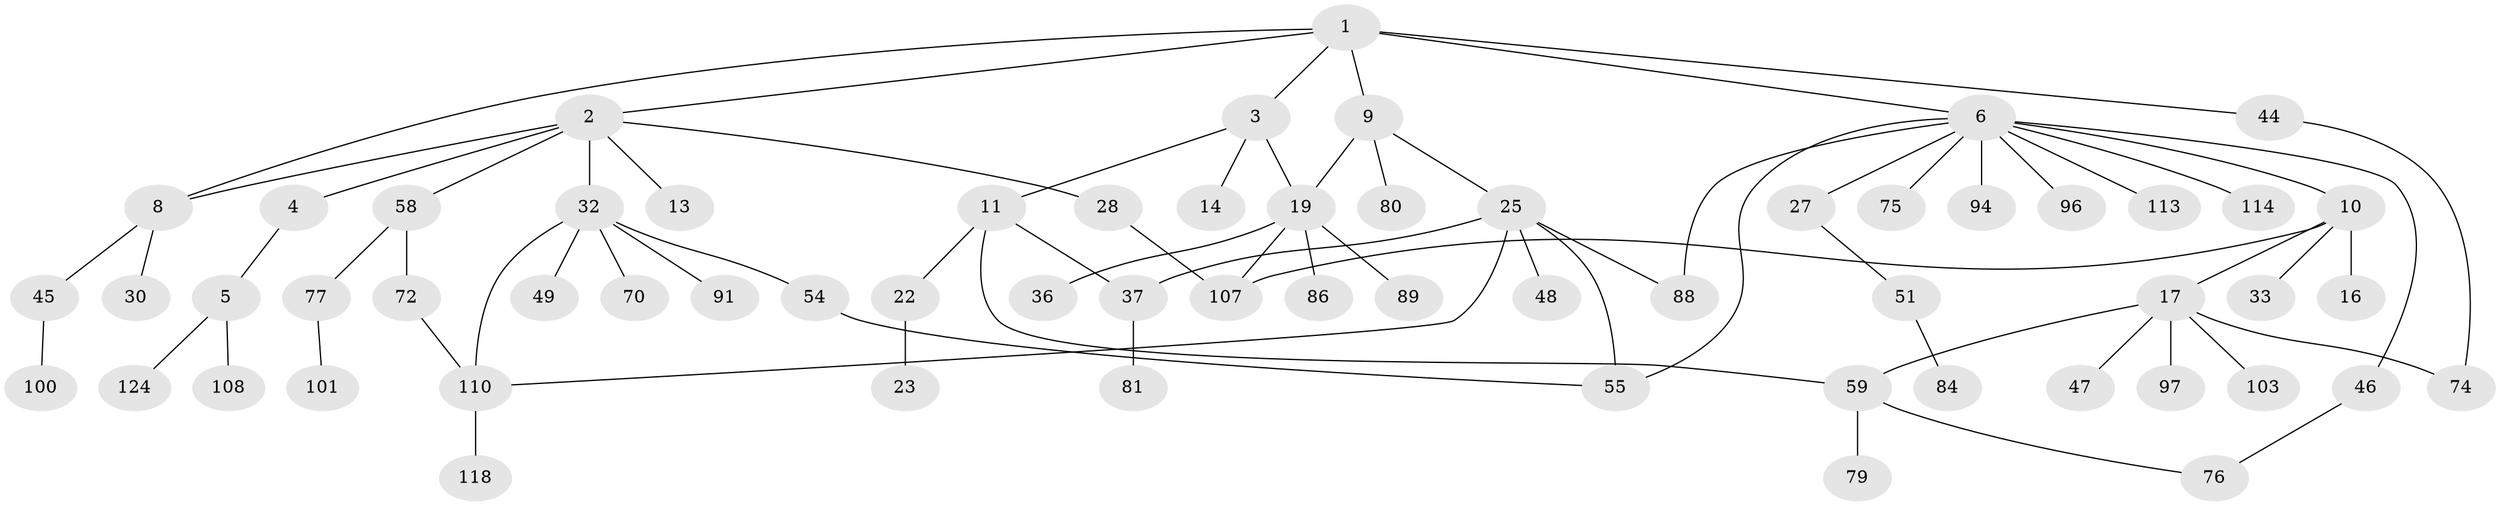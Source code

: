 // original degree distribution, {6: 0.05555555555555555, 7: 0.007936507936507936, 4: 0.07142857142857142, 2: 0.3253968253968254, 3: 0.11904761904761904, 8: 0.007936507936507936, 1: 0.40476190476190477, 5: 0.007936507936507936}
// Generated by graph-tools (version 1.1) at 2025/13/03/09/25 04:13:21]
// undirected, 63 vertices, 75 edges
graph export_dot {
graph [start="1"]
  node [color=gray90,style=filled];
  1;
  2;
  3;
  4;
  5;
  6 [super="+35+121+34+7+29+31"];
  8 [super="+60+40"];
  9 [super="+69"];
  10 [super="+12"];
  11 [super="+26"];
  13 [super="+39+21"];
  14;
  16;
  17 [super="+24+42+38"];
  19 [super="+20"];
  22;
  23;
  25 [super="+50+102"];
  27;
  28 [super="+73"];
  30;
  32 [super="+43+53+66"];
  33;
  36 [super="+117"];
  37 [super="+61"];
  44 [super="+57"];
  45 [super="+78"];
  46;
  47;
  48;
  49 [super="+82"];
  51;
  54 [super="+67+98"];
  55 [super="+92"];
  58 [super="+68+120+115"];
  59;
  70;
  72;
  74;
  75;
  76;
  77 [super="+119"];
  79 [super="+93"];
  80;
  81;
  84 [super="+85"];
  86 [super="+90"];
  88;
  89;
  91;
  94;
  96;
  97;
  100;
  101;
  103 [super="+109"];
  107 [super="+123"];
  108;
  110 [super="+112"];
  113;
  114;
  118;
  124;
  1 -- 2;
  1 -- 3;
  1 -- 6;
  1 -- 9;
  1 -- 44;
  1 -- 8;
  2 -- 4;
  2 -- 8;
  2 -- 13;
  2 -- 28;
  2 -- 32;
  2 -- 58;
  3 -- 11;
  3 -- 14;
  3 -- 19;
  4 -- 5;
  5 -- 108;
  5 -- 124;
  6 -- 10;
  6 -- 75;
  6 -- 46;
  6 -- 113;
  6 -- 114;
  6 -- 55;
  6 -- 88;
  6 -- 27;
  6 -- 96;
  6 -- 94;
  8 -- 30;
  8 -- 45;
  9 -- 25;
  9 -- 80;
  9 -- 19;
  10 -- 33;
  10 -- 16;
  10 -- 17;
  10 -- 107;
  11 -- 22;
  11 -- 59;
  11 -- 37;
  17 -- 47;
  17 -- 74;
  17 -- 59;
  17 -- 103;
  17 -- 97;
  19 -- 89;
  19 -- 36;
  19 -- 86;
  19 -- 107;
  22 -- 23;
  25 -- 48;
  25 -- 110;
  25 -- 88;
  25 -- 55;
  25 -- 37;
  27 -- 51;
  28 -- 107;
  32 -- 54;
  32 -- 91;
  32 -- 49;
  32 -- 70;
  32 -- 110;
  37 -- 81;
  44 -- 74;
  45 -- 100;
  46 -- 76;
  51 -- 84;
  54 -- 55;
  58 -- 72;
  58 -- 77;
  59 -- 76;
  59 -- 79;
  72 -- 110;
  77 -- 101;
  110 -- 118;
}
